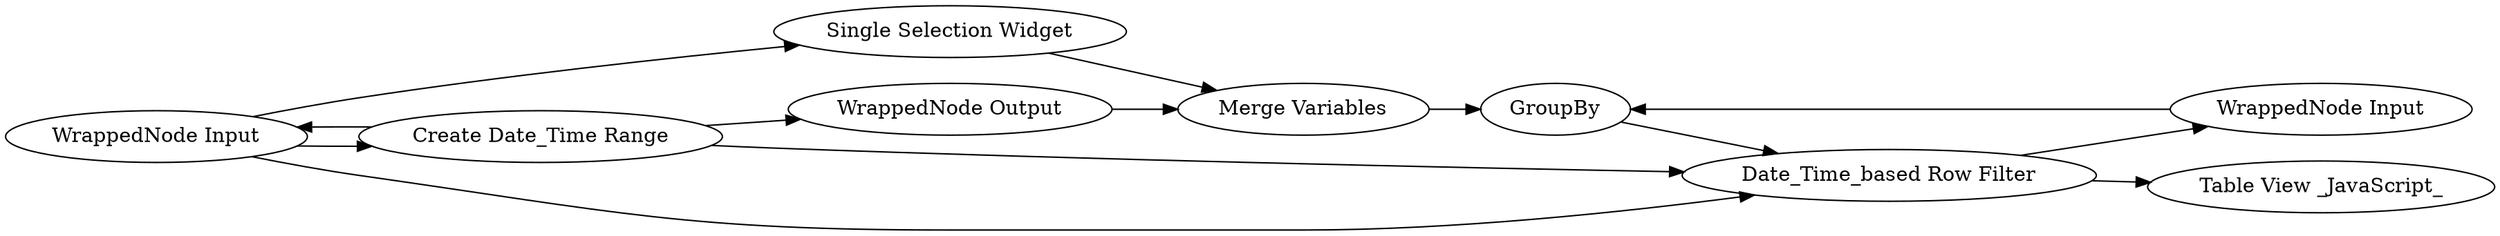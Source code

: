 digraph {
	11 -> 6
	7 -> 14
	13 -> 6
	12 -> 7
	12 -> 14
	7 -> 13
	7 -> 12
	8 -> 14
	10 -> 8
	14 -> 10
	14 -> 15
	12 -> 11
	6 -> 8
	13 [label="Single Selection Widget"]
	7 [label="WrappedNode Input"]
	11 [label="WrappedNode Output"]
	10 [label="WrappedNode Input"]
	6 [label="Merge Variables"]
	8 [label=GroupBy]
	15 [label="Table View _JavaScript_"]
	14 [label="Date_Time_based Row Filter"]
	12 [label="Create Date_Time Range"]
	rankdir=LR
}
